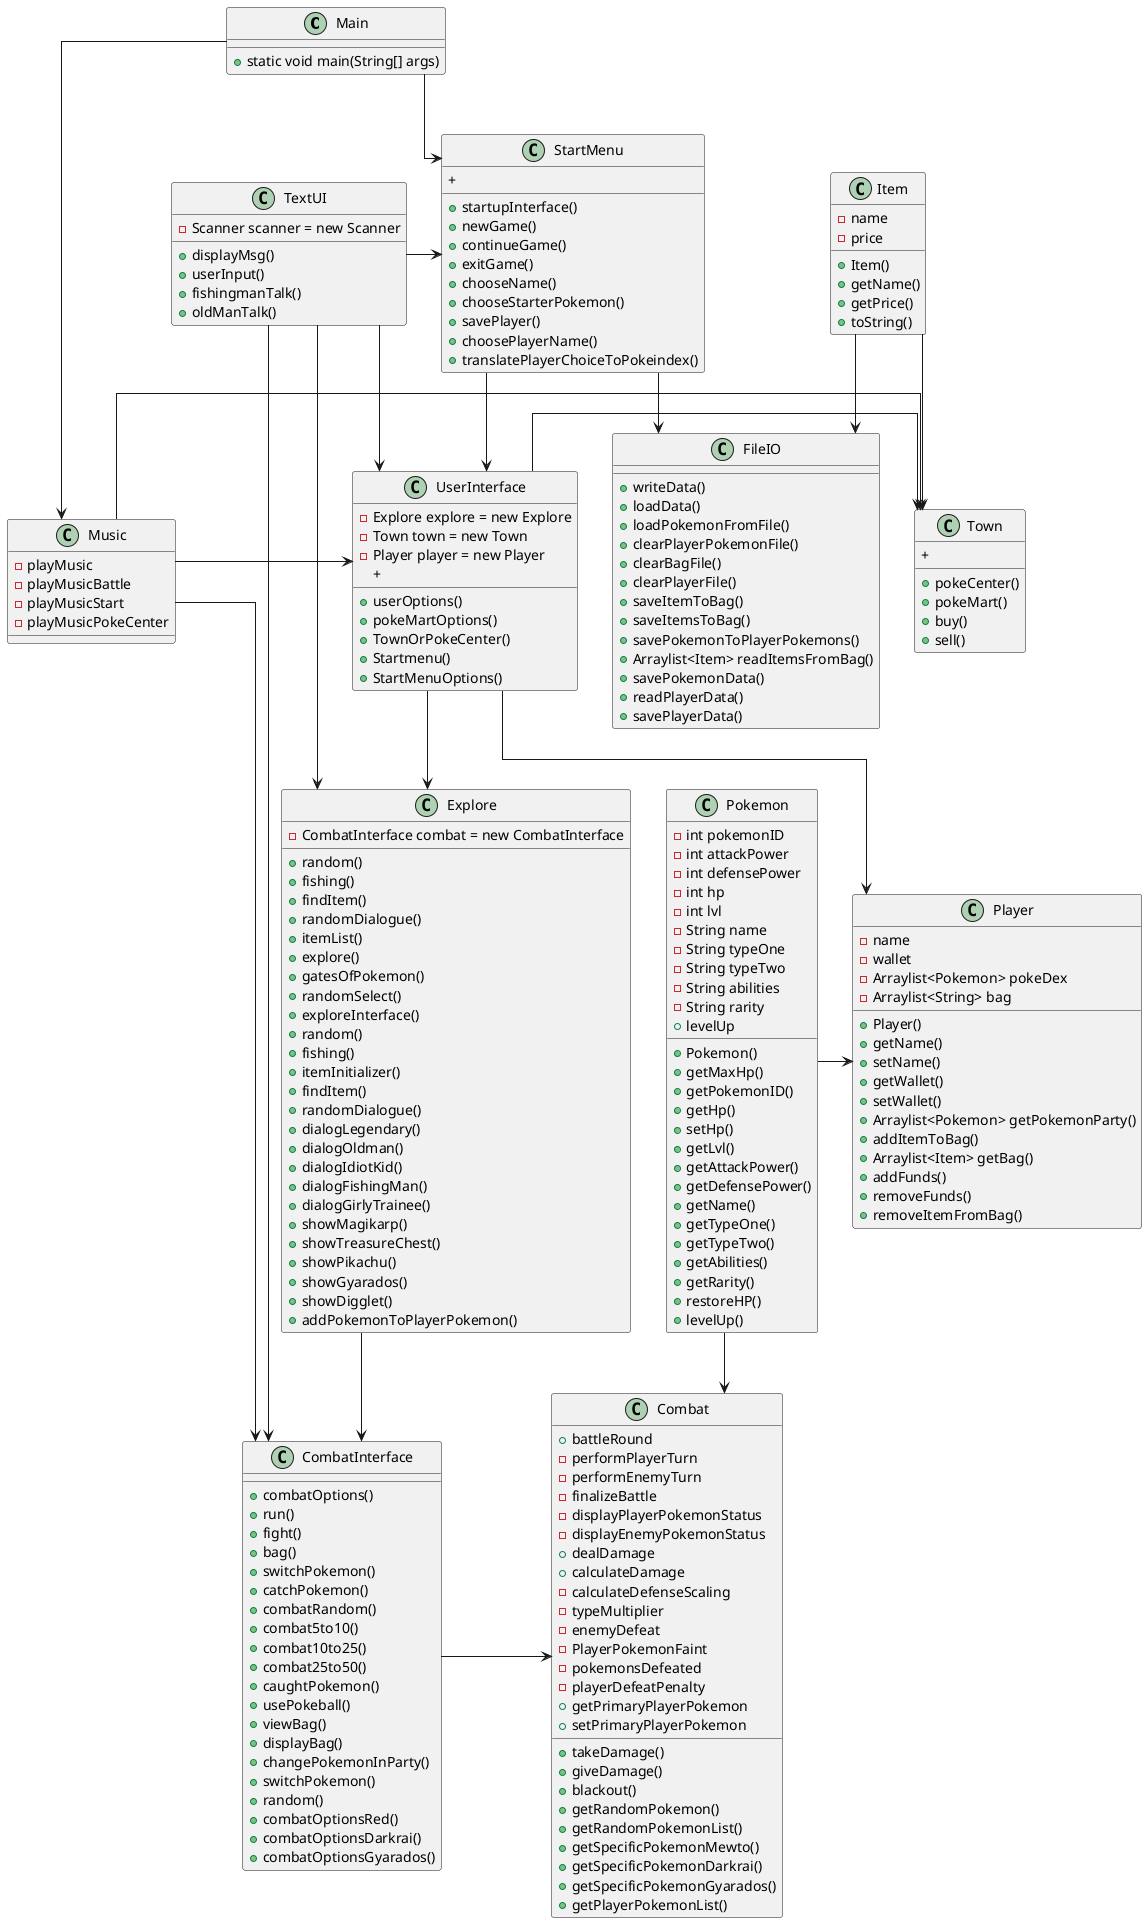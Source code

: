 @startuml
'https://plantuml.com/class-diagram
skinparam linetype polyline
skinparam linetype ortho

class Main{
+ static void main(String[] args)
}

class StartMenu {
+ startupInterface()
+ newGame()
+ continueGame()
+ exitGame()
+ chooseName()
+ chooseStarterPokemon()
+ savePlayer()
+ choosePlayerName()
+ translatePlayerChoiceToPokeindex()
+

}


class Pokemon{
- int pokemonID
- int attackPower
- int defensePower
- int hp
- int lvl
- String name
- String typeOne
- String typeTwo
- String abilities
- String rarity
+ Pokemon()
+ getMaxHp()
+ getPokemonID()
+ getHp()
+ setHp()
+ getLvl()
+ getAttackPower()
+ getDefensePower()
+ getName()
+ getTypeOne()
+ getTypeTwo()
+ getAbilities()
+ getRarity()
+ restoreHP()
+ levelUp()
+ levelUp

}
class Music{
- playMusic
- playMusicBattle
- playMusicStart
- playMusicPokeCenter
}

class Combat{
+ takeDamage()
+ giveDamage()
+ blackout()
+ battleRound
- performPlayerTurn
- performEnemyTurn
- finalizeBattle
- displayPlayerPokemonStatus
- displayEnemyPokemonStatus
+ dealDamage
+ calculateDamage
- calculateDefenseScaling
- typeMultiplier
- enemyDefeat
- PlayerPokemonFaint
- pokemonsDefeated
- playerDefeatPenalty
+ getRandomPokemon()
+ getRandomPokemonList()
+ getPrimaryPlayerPokemon
+ setPrimaryPlayerPokemon
+ getSpecificPokemonMewto()
+ getSpecificPokemonDarkrai()
+ getSpecificPokemonGyarados()
+ getPlayerPokemonList()
}

class CombatInterface{
+ combatOptions()
+ run()
+ fight()
+ bag()
+ switchPokemon()
+ catchPokemon()
+ combatRandom()
+ combat5to10()
+ combat10to25()
+ combat25to50()
+ caughtPokemon()
+ usePokeball()
+ viewBag()
+ displayBag()
+ changePokemonInParty()
+ switchPokemon()
+ random()
+ combatOptionsRed()
+ combatOptionsDarkrai()
+ combatOptionsGyarados()



}

class Player{
- name
- wallet
- Arraylist<Pokemon> pokeDex
- Arraylist<String> bag
+ Player()
+ getName()
+ setName()
+ getWallet()
+ setWallet()
+ Arraylist<Pokemon> getPokemonParty()
+ addItemToBag()
+ Arraylist<Item> getBag()
+ addFunds()
+ removeFunds()
+ removeItemFromBag()

}

class UserInterface {
- Explore explore = new Explore
- Town town = new Town
- Player player = new Player
+ userOptions()
+ pokeMartOptions()
+ TownOrPokeCenter()
+ Startmenu()
+ StartMenuOptions()
+ 
}

class Town {
+ pokeCenter()
+ pokeMart()
+ buy()
+ sell()
+
}

class Item{
- name
- price
+ Item()
+ getName()
+ getPrice()
+ toString()
}

class Explore {
- CombatInterface combat = new CombatInterface
+ random()
+ fishing()
+ findItem()
+ randomDialogue()
+ itemList()
+ explore()
+ gatesOfPokemon()
+ randomSelect()
+ exploreInterface()
+ random()
+ fishing()
+ itemInitializer()
+ findItem()
+ randomDialogue()
+ dialogLegendary()
+ dialogOldman()
+ dialogIdiotKid()
+ dialogFishingMan()
+ dialogGirlyTrainee()
+ showMagikarp()
+ showTreasureChest()
+ showPikachu()
+ showGyarados()
+ showDigglet()
+ addPokemonToPlayerPokemon()
}

class FileIO{
+ writeData()
+ loadData()
+ loadPokemonFromFile()
+ clearPlayerPokemonFile()
+ clearBagFile()
+ clearPlayerFile()
+ saveItemToBag()
+ saveItemsToBag()
+ savePokemonToPlayerPokemons()
+ Arraylist<Item> readItemsFromBag()
+ savePokemonData()
+ readPlayerData()
+ savePlayerData()
}
class TextUI{
- Scanner scanner = new Scanner
+ displayMsg()
+ userInput()
+ fishingmanTalk()
+ oldManTalk()

}

Main --> StartMenu
StartMenu --> UserInterface
UserInterface --> Player
UserInterface -> Town
UserInterface --> Explore
Explore --> CombatInterface
CombatInterface -> Combat
Pokemon -> Player
Pokemon -> Combat
StartMenu --> FileIO
TextUI -> StartMenu
TextUI --> UserInterface
TextUI --> Explore
TextUI --> CombatInterface
Music --> CombatInterface
Music -> Town
Music -> UserInterface
Main -> Music
Item --> FileIO
Item --> Town


@enduml